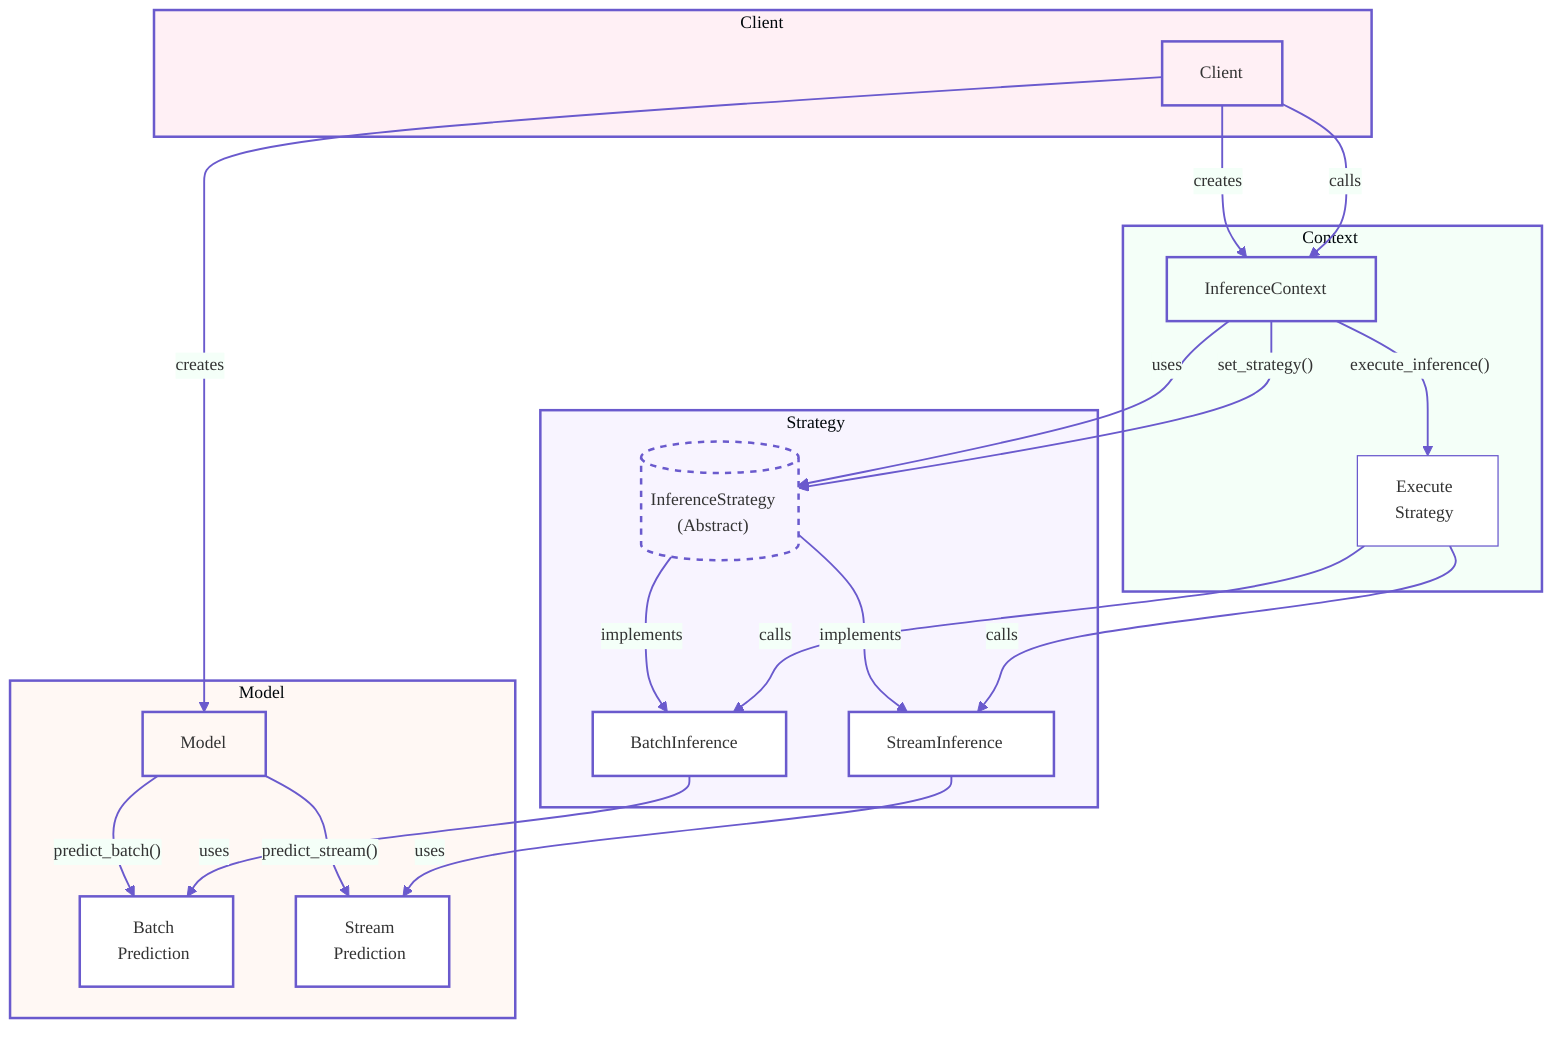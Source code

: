 %%{init: {'theme': 'base', 'themeVariables': { 
    'primaryColor': '#f8f4ff', 
    'secondaryColor': '#f4fff8', 
    'tertiaryColor': '#fff8f4', 
    'mainBkg': '#ffffff', 
    'nodeBorder': '#6a5acd', 
    'clusterBkg': '#fafafa', 
    'clusterBorder': '#6a5acd', 
    'lineColor': '#6a5acd', 
    'fontFamily': 'Helvetica, Arial, sans-serif', 
    'fontSize': '14px' 
}}}%%

flowchart TB
    subgraph Strategy
        style Strategy fill:#f8f4ff,stroke:#6a5acd,stroke-width:2px
        IS[("InferenceStrategy<br>(Abstract)")]
        BI["BatchInference"]
        SI["StreamInference"]
        IS -->|"implements"| BI
        IS -->|"implements"| SI
    end

    subgraph Context
        style Context fill:#f4fff8,stroke:#6a5acd,stroke-width:2px
        IC["InferenceContext"]
        IC -->|"uses"| IS
        IC -->|"set_strategy()"| IS
        IC -->|"execute_inference()"| EX["Execute<br>Strategy"]
    end

    subgraph Model
        style Model fill:#fff8f4,stroke:#6a5acd,stroke-width:2px
        M["Model"]
        M -->|"predict_batch()"| BP["Batch<br>Prediction"]
        M -->|"predict_stream()"| SP["Stream<br>Prediction"]
    end

    subgraph Client
        style Client fill:#fff0f5,stroke:#6a5acd,stroke-width:2px
        CL["Client"]
        CL -->|"creates"| M
        CL -->|"creates"| IC
        CL -->|"calls"| IC
    end

    EX -->|"calls"| BI
    EX -->|"calls"| SI
    BI -->|"uses"| BP
    SI -->|"uses"| SP

    classDef abstract fill:#f8f4ff,stroke:#6a5acd,stroke-width:2px,stroke-dasharray: 5 5
    classDef concrete fill:#ffffff,stroke:#6a5acd,stroke-width:2px
    classDef context fill:#f4fff8,stroke:#6a5acd,stroke-width:2px
    classDef model fill:#fff8f4,stroke:#6a5acd,stroke-width:2px
    classDef client fill:#fff0f5,stroke:#6a5acd,stroke-width:2px

    class IS abstract
    class BI,SI,BP,SP concrete
    class IC context
    class M model
    class CL client

    linkStyle default stroke:#6a5acd,stroke-width:1.5px